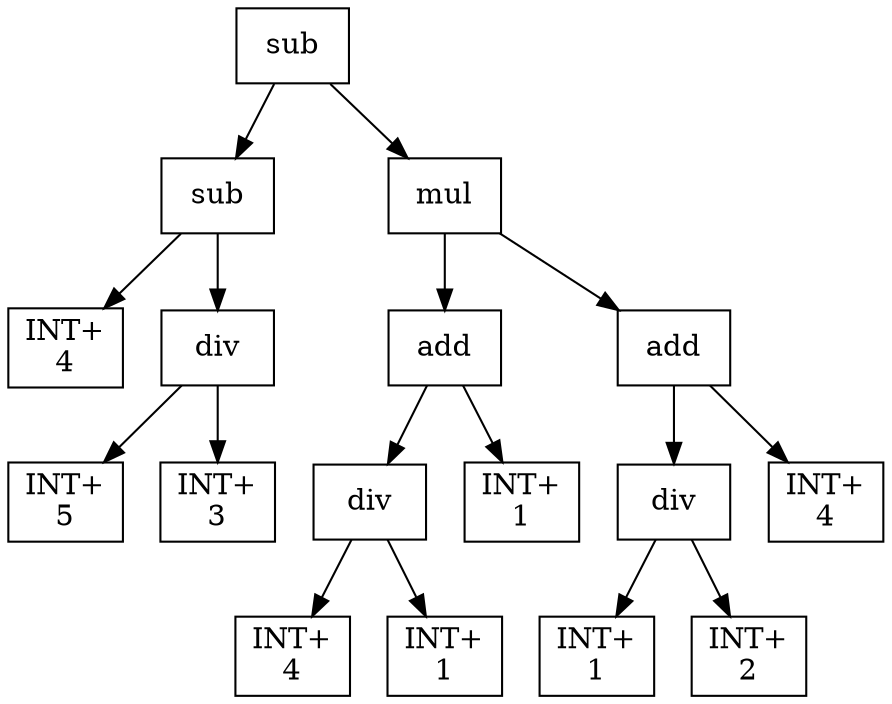 digraph expr {
  node [shape=box];
  n1 [label="sub"];
  n2 [label="sub"];
  n3 [label="INT+\n4"];
  n4 [label="div"];
  n5 [label="INT+\n5"];
  n6 [label="INT+\n3"];
  n4 -> n5;
  n4 -> n6;
  n2 -> n3;
  n2 -> n4;
  n7 [label="mul"];
  n8 [label="add"];
  n9 [label="div"];
  n10 [label="INT+\n4"];
  n11 [label="INT+\n1"];
  n9 -> n10;
  n9 -> n11;
  n12 [label="INT+\n1"];
  n8 -> n9;
  n8 -> n12;
  n13 [label="add"];
  n14 [label="div"];
  n15 [label="INT+\n1"];
  n16 [label="INT+\n2"];
  n14 -> n15;
  n14 -> n16;
  n17 [label="INT+\n4"];
  n13 -> n14;
  n13 -> n17;
  n7 -> n8;
  n7 -> n13;
  n1 -> n2;
  n1 -> n7;
}
